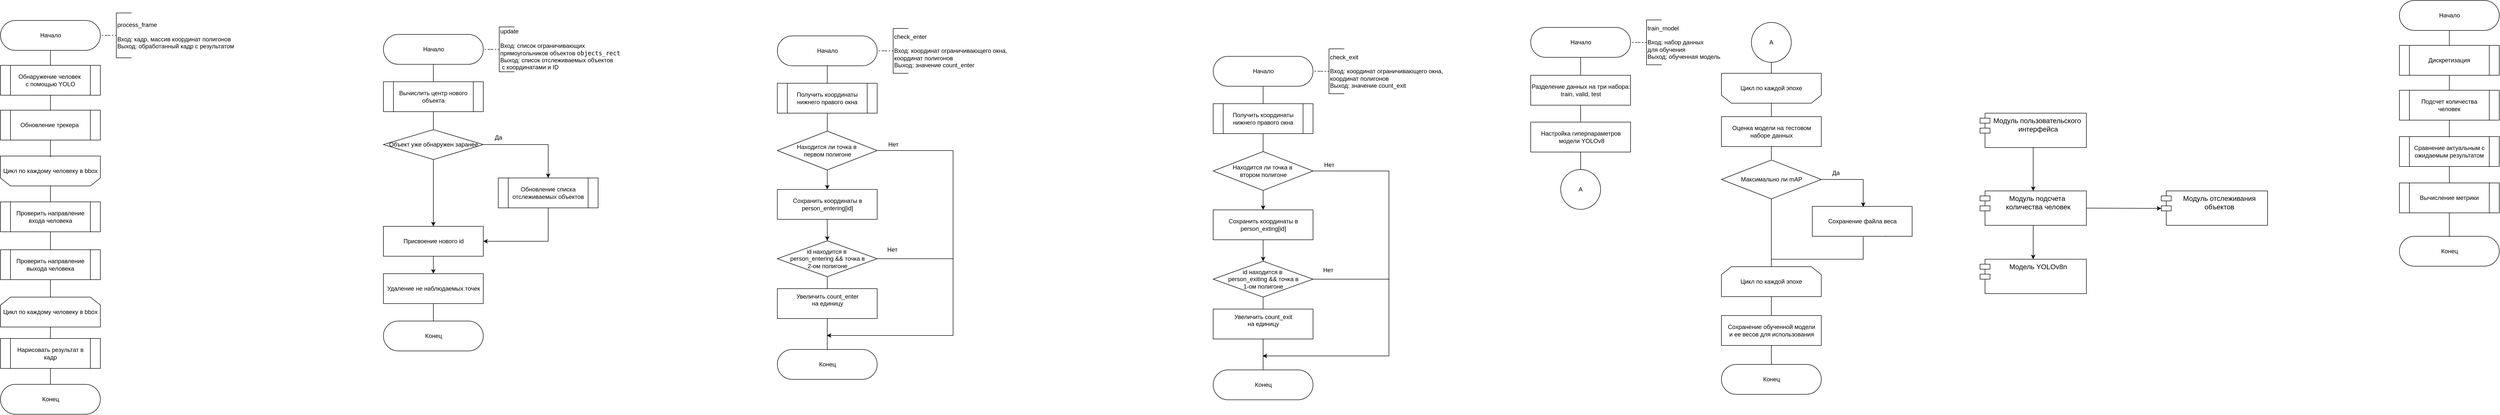 <mxfile version="27.0.5">
  <diagram name="Page-1" id="qE2UqkFCbx_R0htO_TXS">
    <mxGraphModel dx="1426" dy="751" grid="0" gridSize="10" guides="1" tooltips="1" connect="1" arrows="1" fold="1" page="1" pageScale="1" pageWidth="827" pageHeight="1169" math="0" shadow="0">
      <root>
        <mxCell id="0" />
        <mxCell id="1" parent="0" />
        <mxCell id="5S47eN_YAXZxguMYoJv3-2" style="edgeStyle=none;html=1;exitX=0.5;exitY=0.5;exitDx=0;exitDy=30;exitPerimeter=0;entryX=0.5;entryY=0;entryDx=0;entryDy=0;endArrow=none;endFill=0;" parent="1" source="5S47eN_YAXZxguMYoJv3-3" edge="1">
          <mxGeometry relative="1" as="geometry">
            <mxPoint x="401" y="188" as="targetPoint" />
          </mxGeometry>
        </mxCell>
        <mxCell id="5S47eN_YAXZxguMYoJv3-3" value="Начало" style="html=1;dashed=0;whitespace=wrap;shape=mxgraph.dfd.start" parent="1" vertex="1">
          <mxGeometry x="301" y="98" width="200" height="60" as="geometry" />
        </mxCell>
        <mxCell id="5S47eN_YAXZxguMYoJv3-4" value="" style="edgeStyle=orthogonalEdgeStyle;rounded=0;orthogonalLoop=1;jettySize=auto;html=1;endArrow=none;endFill=0;dashed=1;" parent="1" source="5S47eN_YAXZxguMYoJv3-5" target="5S47eN_YAXZxguMYoJv3-3" edge="1">
          <mxGeometry relative="1" as="geometry" />
        </mxCell>
        <mxCell id="5S47eN_YAXZxguMYoJv3-5" value="process_frame&lt;br&gt;&lt;br&gt;Вход: кадр, массив координат полигонов&lt;br&gt;Выход: обработанный кадр с результатом" style="html=1;dashed=0;whitespace=wrap;shape=partialRectangle;right=0;align=left;" parent="1" vertex="1">
          <mxGeometry x="533" y="83" width="30" height="90" as="geometry" />
        </mxCell>
        <mxCell id="5S47eN_YAXZxguMYoJv3-6" style="edgeStyle=none;html=1;exitX=0.5;exitY=1;exitDx=0;exitDy=0;entryX=0.5;entryY=0;entryDx=0;entryDy=0;endArrow=none;endFill=0;" parent="1" edge="1">
          <mxGeometry relative="1" as="geometry">
            <mxPoint x="401" y="248" as="sourcePoint" />
            <mxPoint x="401" y="278" as="targetPoint" />
          </mxGeometry>
        </mxCell>
        <mxCell id="5S47eN_YAXZxguMYoJv3-10" style="edgeStyle=orthogonalEdgeStyle;rounded=0;orthogonalLoop=1;jettySize=auto;html=1;exitX=1;exitY=0.5;exitDx=0;exitDy=0;endArrow=classic;endFill=1;entryX=0.5;entryY=0;entryDx=0;entryDy=0;" parent="1" source="5S47eN_YAXZxguMYoJv3-12" target="5S47eN_YAXZxguMYoJv3-48" edge="1">
          <mxGeometry relative="1" as="geometry">
            <mxPoint x="1326" y="406" as="targetPoint" />
          </mxGeometry>
        </mxCell>
        <mxCell id="5S47eN_YAXZxguMYoJv3-11" style="edgeStyle=orthogonalEdgeStyle;html=1;exitX=0.5;exitY=1;exitDx=0;exitDy=0;entryX=0.5;entryY=0;entryDx=0;entryDy=0;endArrow=classic;endFill=1;rounded=0;" parent="1" source="5S47eN_YAXZxguMYoJv3-12" target="5S47eN_YAXZxguMYoJv3-19" edge="1">
          <mxGeometry relative="1" as="geometry" />
        </mxCell>
        <mxCell id="5S47eN_YAXZxguMYoJv3-12" value="Объект уже обнаружен заранее" style="shape=rhombus;html=1;dashed=0;whitespace=wrap;perimeter=rhombusPerimeter;" parent="1" vertex="1">
          <mxGeometry x="1068" y="317" width="200" height="60" as="geometry" />
        </mxCell>
        <mxCell id="5S47eN_YAXZxguMYoJv3-13" value="Да" style="text;html=1;align=center;verticalAlign=middle;resizable=0;points=[];autosize=1;strokeColor=none;" parent="1" vertex="1">
          <mxGeometry x="1283" y="323" width="30" height="20" as="geometry" />
        </mxCell>
        <mxCell id="5S47eN_YAXZxguMYoJv3-19" value="Присвоение нового id" style="html=1;dashed=0;whitespace=wrap;" parent="1" vertex="1">
          <mxGeometry x="1068" y="511" width="200" height="60" as="geometry" />
        </mxCell>
        <mxCell id="5S47eN_YAXZxguMYoJv3-20" style="edgeStyle=orthogonalEdgeStyle;rounded=0;html=1;exitX=0.5;exitY=0;exitDx=0;exitDy=0;entryX=0.5;entryY=0;entryDx=0;entryDy=0;endArrow=none;endFill=0;" parent="1" source="5S47eN_YAXZxguMYoJv3-21" target="5S47eN_YAXZxguMYoJv3-24" edge="1">
          <mxGeometry relative="1" as="geometry" />
        </mxCell>
        <mxCell id="5S47eN_YAXZxguMYoJv3-21" value="Цикл по каждому человеку в bbox" style="shape=loopLimit;whiteSpace=wrap;html=1;strokeWidth=1;direction=west;" parent="1" vertex="1">
          <mxGeometry x="301" y="370" width="200" height="60" as="geometry" />
        </mxCell>
        <mxCell id="5S47eN_YAXZxguMYoJv3-22" value="Конец" style="html=1;dashed=0;whitespace=wrap;shape=mxgraph.dfd.start" parent="1" vertex="1">
          <mxGeometry x="301" y="828" width="200" height="60" as="geometry" />
        </mxCell>
        <mxCell id="5S47eN_YAXZxguMYoJv3-23" style="edgeStyle=orthogonalEdgeStyle;rounded=0;html=1;exitX=0.5;exitY=1;exitDx=0;exitDy=0;entryX=0.5;entryY=0;entryDx=0;entryDy=0;endArrow=none;endFill=0;" parent="1" source="5S47eN_YAXZxguMYoJv3-24" target="5S47eN_YAXZxguMYoJv3-26" edge="1">
          <mxGeometry relative="1" as="geometry" />
        </mxCell>
        <mxCell id="5S47eN_YAXZxguMYoJv3-24" value="Проверить направление&lt;div&gt;входа человека&lt;/div&gt;" style="shape=process;whiteSpace=wrap;html=1;backgroundOutline=1;" parent="1" vertex="1">
          <mxGeometry x="301" y="462" width="200" height="60" as="geometry" />
        </mxCell>
        <mxCell id="5S47eN_YAXZxguMYoJv3-25" style="edgeStyle=orthogonalEdgeStyle;rounded=0;html=1;exitX=0.5;exitY=1;exitDx=0;exitDy=0;endArrow=none;endFill=0;" parent="1" source="5S47eN_YAXZxguMYoJv3-26" edge="1">
          <mxGeometry relative="1" as="geometry">
            <mxPoint x="401" y="828" as="targetPoint" />
          </mxGeometry>
        </mxCell>
        <mxCell id="5S47eN_YAXZxguMYoJv3-26" value="Цикл по каждому человеку в bbox" style="shape=loopLimit;whiteSpace=wrap;html=1;direction=east" parent="1" vertex="1">
          <mxGeometry x="301" y="653" width="200" height="60" as="geometry" />
        </mxCell>
        <mxCell id="5S47eN_YAXZxguMYoJv3-32" value="Обнаружение человек&amp;nbsp;&lt;div&gt;с помощью YOLO&lt;/div&gt;" style="shape=process;whiteSpace=wrap;html=1;backgroundOutline=1;" parent="1" vertex="1">
          <mxGeometry x="301" y="188" width="200" height="60" as="geometry" />
        </mxCell>
        <mxCell id="5S47eN_YAXZxguMYoJv3-33" value="Обновление трекера&amp;nbsp;" style="shape=process;whiteSpace=wrap;html=1;backgroundOutline=1;" parent="1" vertex="1">
          <mxGeometry x="301" y="278" width="200" height="60" as="geometry" />
        </mxCell>
        <mxCell id="5S47eN_YAXZxguMYoJv3-35" value="Вычислить центр нового объекта" style="shape=process;whiteSpace=wrap;html=1;backgroundOutline=1;" parent="1" vertex="1">
          <mxGeometry x="1068" y="221" width="200" height="60" as="geometry" />
        </mxCell>
        <mxCell id="5S47eN_YAXZxguMYoJv3-36" value="Проверить направление&lt;div&gt;выхода человека&lt;/div&gt;" style="shape=process;whiteSpace=wrap;html=1;backgroundOutline=1;" parent="1" vertex="1">
          <mxGeometry x="301" y="558" width="200" height="60" as="geometry" />
        </mxCell>
        <mxCell id="5S47eN_YAXZxguMYoJv3-37" value="Нарисовать результат в кадр" style="shape=process;whiteSpace=wrap;html=1;backgroundOutline=1;" parent="1" vertex="1">
          <mxGeometry x="301" y="736" width="200" height="60" as="geometry" />
        </mxCell>
        <mxCell id="5S47eN_YAXZxguMYoJv3-40" value="Начало" style="html=1;dashed=0;whitespace=wrap;shape=mxgraph.dfd.start" parent="1" vertex="1">
          <mxGeometry x="1068" y="126" width="200" height="60" as="geometry" />
        </mxCell>
        <mxCell id="5S47eN_YAXZxguMYoJv3-41" value="" style="edgeStyle=orthogonalEdgeStyle;rounded=0;orthogonalLoop=1;jettySize=auto;html=1;endArrow=none;endFill=0;dashed=1;" parent="1" source="5S47eN_YAXZxguMYoJv3-42" target="5S47eN_YAXZxguMYoJv3-40" edge="1">
          <mxGeometry relative="1" as="geometry" />
        </mxCell>
        <mxCell id="5S47eN_YAXZxguMYoJv3-42" value="update&lt;br&gt;&lt;br&gt;Вход: список ограничивающих&amp;nbsp;&lt;div&gt;прямоугольников объектов &lt;code data-end=&quot;242&quot; data-start=&quot;228&quot;&gt;objects_rect&lt;/code&gt;&lt;br&gt;Выход: список отслеживаемых объектов&lt;/div&gt;&lt;div&gt;&amp;nbsp;с координатами и ID&lt;/div&gt;" style="html=1;dashed=0;whitespace=wrap;shape=partialRectangle;right=0;align=left;" parent="1" vertex="1">
          <mxGeometry x="1300" y="111" width="30" height="90" as="geometry" />
        </mxCell>
        <mxCell id="5S47eN_YAXZxguMYoJv3-45" style="edgeStyle=none;html=1;exitX=0.5;exitY=0.5;exitDx=0;exitDy=30;exitPerimeter=0;entryX=0.5;entryY=0;entryDx=0;entryDy=0;endArrow=none;endFill=0;" parent="1" source="5S47eN_YAXZxguMYoJv3-40" target="5S47eN_YAXZxguMYoJv3-35" edge="1">
          <mxGeometry relative="1" as="geometry">
            <mxPoint x="411" y="168" as="sourcePoint" />
            <mxPoint x="411" y="198" as="targetPoint" />
          </mxGeometry>
        </mxCell>
        <mxCell id="5S47eN_YAXZxguMYoJv3-46" style="edgeStyle=orthogonalEdgeStyle;rounded=0;html=1;exitX=0.5;exitY=1;exitDx=0;exitDy=0;entryX=0.5;entryY=0;entryDx=0;entryDy=0;endArrow=none;endFill=0;" parent="1" source="5S47eN_YAXZxguMYoJv3-35" target="5S47eN_YAXZxguMYoJv3-12" edge="1">
          <mxGeometry relative="1" as="geometry">
            <mxPoint x="1177" y="646" as="sourcePoint" />
            <mxPoint x="1177" y="676" as="targetPoint" />
          </mxGeometry>
        </mxCell>
        <mxCell id="5S47eN_YAXZxguMYoJv3-48" value="Обновление списка отслеживаемых объектов" style="shape=process;whiteSpace=wrap;html=1;backgroundOutline=1;" parent="1" vertex="1">
          <mxGeometry x="1298" y="414" width="200" height="60" as="geometry" />
        </mxCell>
        <mxCell id="5S47eN_YAXZxguMYoJv3-50" value="" style="endArrow=classic;html=1;rounded=0;exitX=0.5;exitY=1;exitDx=0;exitDy=0;entryX=1;entryY=0.5;entryDx=0;entryDy=0;" parent="1" source="5S47eN_YAXZxguMYoJv3-48" target="5S47eN_YAXZxguMYoJv3-19" edge="1">
          <mxGeometry width="50" height="50" relative="1" as="geometry">
            <mxPoint x="950" y="487" as="sourcePoint" />
            <mxPoint x="1000" y="437" as="targetPoint" />
            <Array as="points">
              <mxPoint x="1398" y="541" />
            </Array>
          </mxGeometry>
        </mxCell>
        <mxCell id="5S47eN_YAXZxguMYoJv3-51" value="Удаление не наблюдаемых точек" style="html=1;dashed=0;whitespace=wrap;" parent="1" vertex="1">
          <mxGeometry x="1068" y="606" width="200" height="60" as="geometry" />
        </mxCell>
        <mxCell id="5S47eN_YAXZxguMYoJv3-52" value="" style="endArrow=classic;html=1;rounded=0;entryX=0.5;entryY=0;entryDx=0;entryDy=0;exitX=0.5;exitY=1;exitDx=0;exitDy=0;" parent="1" source="5S47eN_YAXZxguMYoJv3-19" target="5S47eN_YAXZxguMYoJv3-51" edge="1">
          <mxGeometry width="50" height="50" relative="1" as="geometry">
            <mxPoint x="950" y="487" as="sourcePoint" />
            <mxPoint x="1000" y="437" as="targetPoint" />
          </mxGeometry>
        </mxCell>
        <mxCell id="5S47eN_YAXZxguMYoJv3-53" value="Конец" style="html=1;dashed=0;whitespace=wrap;shape=mxgraph.dfd.start" parent="1" vertex="1">
          <mxGeometry x="1068" y="701" width="200" height="60" as="geometry" />
        </mxCell>
        <mxCell id="5S47eN_YAXZxguMYoJv3-54" value="" style="endArrow=none;html=1;rounded=0;exitX=0.5;exitY=0.5;exitDx=0;exitDy=-30;exitPerimeter=0;entryX=0.5;entryY=1;entryDx=0;entryDy=0;" parent="1" source="5S47eN_YAXZxguMYoJv3-53" target="5S47eN_YAXZxguMYoJv3-51" edge="1">
          <mxGeometry width="50" height="50" relative="1" as="geometry">
            <mxPoint x="1454" y="395" as="sourcePoint" />
            <mxPoint x="1504" y="345" as="targetPoint" />
          </mxGeometry>
        </mxCell>
        <mxCell id="5S47eN_YAXZxguMYoJv3-55" style="edgeStyle=orthogonalEdgeStyle;rounded=0;html=1;exitX=0.5;exitY=1;exitDx=0;exitDy=0;endArrow=none;endFill=0;" parent="1" source="5S47eN_YAXZxguMYoJv3-33" edge="1">
          <mxGeometry relative="1" as="geometry">
            <mxPoint x="411" y="440" as="sourcePoint" />
            <mxPoint x="401" y="372" as="targetPoint" />
          </mxGeometry>
        </mxCell>
        <mxCell id="5S47eN_YAXZxguMYoJv3-56" style="edgeStyle=orthogonalEdgeStyle;rounded=0;orthogonalLoop=1;jettySize=auto;html=1;exitX=1;exitY=0.5;exitDx=0;exitDy=0;endArrow=classic;endFill=1;" parent="1" source="5S47eN_YAXZxguMYoJv3-58" edge="1">
          <mxGeometry relative="1" as="geometry">
            <mxPoint x="1956" y="730" as="targetPoint" />
            <Array as="points">
              <mxPoint x="2209" y="359" />
              <mxPoint x="2209" y="730" />
              <mxPoint x="1957" y="730" />
            </Array>
          </mxGeometry>
        </mxCell>
        <mxCell id="5S47eN_YAXZxguMYoJv3-57" style="edgeStyle=orthogonalEdgeStyle;html=1;exitX=0.5;exitY=1;exitDx=0;exitDy=0;entryX=0.5;entryY=0;entryDx=0;entryDy=0;endArrow=classic;endFill=1;rounded=0;" parent="1" source="5S47eN_YAXZxguMYoJv3-58" target="5S47eN_YAXZxguMYoJv3-60" edge="1">
          <mxGeometry relative="1" as="geometry" />
        </mxCell>
        <mxCell id="5S47eN_YAXZxguMYoJv3-58" value="Находится ли точка в&amp;nbsp;&lt;div&gt;первом&amp;nbsp;&lt;span style=&quot;background-color: transparent; color: light-dark(rgb(0, 0, 0), rgb(255, 255, 255));&quot;&gt;полигоне&lt;/span&gt;&lt;/div&gt;" style="shape=rhombus;html=1;dashed=0;whitespace=wrap;perimeter=rhombusPerimeter;" parent="1" vertex="1">
          <mxGeometry x="1857" y="320" width="200" height="78" as="geometry" />
        </mxCell>
        <mxCell id="5S47eN_YAXZxguMYoJv3-59" value="Нет" style="text;html=1;align=center;verticalAlign=middle;resizable=0;points=[];autosize=1;strokeColor=none;" parent="1" vertex="1">
          <mxGeometry x="2070" y="334" width="38" height="26" as="geometry" />
        </mxCell>
        <mxCell id="5S47eN_YAXZxguMYoJv3-60" value="Сохранить координаты в&lt;div&gt;person_entering[id]&lt;/div&gt;" style="html=1;dashed=0;whitespace=wrap;" parent="1" vertex="1">
          <mxGeometry x="1857" y="437" width="200" height="60" as="geometry" />
        </mxCell>
        <mxCell id="5S47eN_YAXZxguMYoJv3-61" value="Получить координаты нижнего правого окна" style="shape=process;whiteSpace=wrap;html=1;backgroundOutline=1;" parent="1" vertex="1">
          <mxGeometry x="1857" y="224" width="200" height="60" as="geometry" />
        </mxCell>
        <mxCell id="5S47eN_YAXZxguMYoJv3-62" value="Начало" style="html=1;dashed=0;whitespace=wrap;shape=mxgraph.dfd.start" parent="1" vertex="1">
          <mxGeometry x="1857" y="129" width="200" height="60" as="geometry" />
        </mxCell>
        <mxCell id="5S47eN_YAXZxguMYoJv3-63" value="" style="edgeStyle=orthogonalEdgeStyle;rounded=0;orthogonalLoop=1;jettySize=auto;html=1;endArrow=none;endFill=0;dashed=1;" parent="1" source="5S47eN_YAXZxguMYoJv3-64" target="5S47eN_YAXZxguMYoJv3-62" edge="1">
          <mxGeometry relative="1" as="geometry" />
        </mxCell>
        <mxCell id="5S47eN_YAXZxguMYoJv3-64" value="check_enter&lt;br&gt;&lt;br&gt;Вход: координат ограничивающего окна,&lt;div&gt;координат полигонов&lt;div&gt;Выход: значение count_enter&lt;/div&gt;&lt;/div&gt;" style="html=1;dashed=0;whitespace=wrap;shape=partialRectangle;right=0;align=left;" parent="1" vertex="1">
          <mxGeometry x="2089" y="114" width="30" height="90" as="geometry" />
        </mxCell>
        <mxCell id="5S47eN_YAXZxguMYoJv3-65" style="edgeStyle=none;html=1;exitX=0.5;exitY=0.5;exitDx=0;exitDy=30;exitPerimeter=0;entryX=0.5;entryY=0;entryDx=0;entryDy=0;endArrow=none;endFill=0;" parent="1" source="5S47eN_YAXZxguMYoJv3-62" target="5S47eN_YAXZxguMYoJv3-61" edge="1">
          <mxGeometry relative="1" as="geometry">
            <mxPoint x="1200" y="171" as="sourcePoint" />
            <mxPoint x="1200" y="201" as="targetPoint" />
          </mxGeometry>
        </mxCell>
        <mxCell id="5S47eN_YAXZxguMYoJv3-66" style="edgeStyle=orthogonalEdgeStyle;rounded=0;html=1;exitX=0.5;exitY=1;exitDx=0;exitDy=0;entryX=0.5;entryY=0;entryDx=0;entryDy=0;endArrow=none;endFill=0;" parent="1" source="5S47eN_YAXZxguMYoJv3-61" target="5S47eN_YAXZxguMYoJv3-58" edge="1">
          <mxGeometry relative="1" as="geometry">
            <mxPoint x="1966" y="649" as="sourcePoint" />
            <mxPoint x="1966" y="679" as="targetPoint" />
          </mxGeometry>
        </mxCell>
        <mxCell id="5S47eN_YAXZxguMYoJv3-70" value="" style="endArrow=classic;html=1;rounded=0;entryX=0.5;entryY=0;entryDx=0;entryDy=0;exitX=0.5;exitY=1;exitDx=0;exitDy=0;" parent="1" source="5S47eN_YAXZxguMYoJv3-60" target="5S47eN_YAXZxguMYoJv3-74" edge="1">
          <mxGeometry width="50" height="50" relative="1" as="geometry">
            <mxPoint x="1739" y="490" as="sourcePoint" />
            <mxPoint x="1957" y="609" as="targetPoint" />
          </mxGeometry>
        </mxCell>
        <mxCell id="5S47eN_YAXZxguMYoJv3-71" value="Конец" style="html=1;dashed=0;whitespace=wrap;shape=mxgraph.dfd.start" parent="1" vertex="1">
          <mxGeometry x="1857" y="758" width="200" height="60" as="geometry" />
        </mxCell>
        <mxCell id="5S47eN_YAXZxguMYoJv3-72" value="" style="endArrow=none;html=1;rounded=0;exitX=0.5;exitY=0.5;exitDx=0;exitDy=-30;exitPerimeter=0;entryX=0.5;entryY=1;entryDx=0;entryDy=0;" parent="1" source="5S47eN_YAXZxguMYoJv3-71" target="5S47eN_YAXZxguMYoJv3-78" edge="1">
          <mxGeometry width="50" height="50" relative="1" as="geometry">
            <mxPoint x="2243" y="452" as="sourcePoint" />
            <mxPoint x="1957" y="723" as="targetPoint" />
          </mxGeometry>
        </mxCell>
        <mxCell id="5S47eN_YAXZxguMYoJv3-74" value="id находится в&amp;nbsp;&lt;div&gt;person_entering&amp;nbsp;&lt;span style=&quot;background-color: transparent; color: light-dark(rgb(0, 0, 0), rgb(255, 255, 255));&quot;&gt;&amp;amp;&amp;amp; точка в&lt;/span&gt;&lt;div&gt;2-ом полигоне&lt;/div&gt;&lt;/div&gt;" style="shape=rhombus;html=1;dashed=0;whitespace=wrap;perimeter=rhombusPerimeter;" parent="1" vertex="1">
          <mxGeometry x="1857" y="540" width="200" height="72" as="geometry" />
        </mxCell>
        <mxCell id="5S47eN_YAXZxguMYoJv3-76" value="" style="endArrow=none;html=1;rounded=0;exitX=1;exitY=0.5;exitDx=0;exitDy=0;" parent="1" edge="1">
          <mxGeometry width="50" height="50" relative="1" as="geometry">
            <mxPoint x="2056" y="576" as="sourcePoint" />
            <mxPoint x="2210" y="576" as="targetPoint" />
          </mxGeometry>
        </mxCell>
        <mxCell id="5S47eN_YAXZxguMYoJv3-77" value="Нет" style="text;html=1;align=center;verticalAlign=middle;resizable=0;points=[];autosize=1;strokeColor=none;" parent="1" vertex="1">
          <mxGeometry x="2068" y="545" width="38" height="26" as="geometry" />
        </mxCell>
        <mxCell id="5S47eN_YAXZxguMYoJv3-78" value="Увеличить count_enter&lt;div&gt;на единицу&lt;div&gt;&lt;br&gt;&lt;/div&gt;&lt;/div&gt;" style="html=1;dashed=0;whitespace=wrap;" parent="1" vertex="1">
          <mxGeometry x="1857" y="636" width="200" height="60" as="geometry" />
        </mxCell>
        <mxCell id="5S47eN_YAXZxguMYoJv3-79" value="" style="endArrow=none;html=1;rounded=0;exitX=0.5;exitY=1;exitDx=0;exitDy=0;entryX=0.5;entryY=0;entryDx=0;entryDy=0;" parent="1" source="5S47eN_YAXZxguMYoJv3-74" target="5S47eN_YAXZxguMYoJv3-78" edge="1">
          <mxGeometry width="50" height="50" relative="1" as="geometry">
            <mxPoint x="2066" y="644" as="sourcePoint" />
            <mxPoint x="2116" y="594" as="targetPoint" />
          </mxGeometry>
        </mxCell>
        <mxCell id="5S47eN_YAXZxguMYoJv3-81" style="edgeStyle=orthogonalEdgeStyle;rounded=0;orthogonalLoop=1;jettySize=auto;html=1;exitX=1;exitY=0.5;exitDx=0;exitDy=0;endArrow=classic;endFill=1;" parent="1" source="5S47eN_YAXZxguMYoJv3-83" edge="1">
          <mxGeometry relative="1" as="geometry">
            <mxPoint x="2829" y="771" as="targetPoint" />
            <Array as="points">
              <mxPoint x="3082" y="400" />
              <mxPoint x="3082" y="771" />
              <mxPoint x="2830" y="771" />
            </Array>
          </mxGeometry>
        </mxCell>
        <mxCell id="5S47eN_YAXZxguMYoJv3-82" style="edgeStyle=orthogonalEdgeStyle;html=1;exitX=0.5;exitY=1;exitDx=0;exitDy=0;entryX=0.5;entryY=0;entryDx=0;entryDy=0;endArrow=classic;endFill=1;rounded=0;" parent="1" source="5S47eN_YAXZxguMYoJv3-83" target="5S47eN_YAXZxguMYoJv3-85" edge="1">
          <mxGeometry relative="1" as="geometry" />
        </mxCell>
        <mxCell id="5S47eN_YAXZxguMYoJv3-83" value="Находится ли точка в&amp;nbsp;&lt;div&gt;втором&amp;nbsp;&lt;span style=&quot;background-color: transparent; color: light-dark(rgb(0, 0, 0), rgb(255, 255, 255));&quot;&gt;полигоне&lt;/span&gt;&lt;/div&gt;" style="shape=rhombus;html=1;dashed=0;whitespace=wrap;perimeter=rhombusPerimeter;" parent="1" vertex="1">
          <mxGeometry x="2730" y="361" width="200" height="78" as="geometry" />
        </mxCell>
        <mxCell id="5S47eN_YAXZxguMYoJv3-84" value="Нет" style="text;html=1;align=center;verticalAlign=middle;resizable=0;points=[];autosize=1;strokeColor=none;" parent="1" vertex="1">
          <mxGeometry x="2943" y="375" width="38" height="26" as="geometry" />
        </mxCell>
        <mxCell id="5S47eN_YAXZxguMYoJv3-85" value="Сохранить координаты в&lt;div&gt;person_exting[id]&lt;/div&gt;" style="html=1;dashed=0;whitespace=wrap;" parent="1" vertex="1">
          <mxGeometry x="2730" y="478" width="200" height="60" as="geometry" />
        </mxCell>
        <mxCell id="5S47eN_YAXZxguMYoJv3-86" value="Получить координаты нижнего правого окна" style="shape=process;whiteSpace=wrap;html=1;backgroundOutline=1;" parent="1" vertex="1">
          <mxGeometry x="2730" y="265" width="200" height="60" as="geometry" />
        </mxCell>
        <mxCell id="5S47eN_YAXZxguMYoJv3-87" value="Начало" style="html=1;dashed=0;whitespace=wrap;shape=mxgraph.dfd.start" parent="1" vertex="1">
          <mxGeometry x="2730" y="170" width="200" height="60" as="geometry" />
        </mxCell>
        <mxCell id="5S47eN_YAXZxguMYoJv3-88" value="" style="edgeStyle=orthogonalEdgeStyle;rounded=0;orthogonalLoop=1;jettySize=auto;html=1;endArrow=none;endFill=0;dashed=1;" parent="1" source="5S47eN_YAXZxguMYoJv3-89" target="5S47eN_YAXZxguMYoJv3-87" edge="1">
          <mxGeometry relative="1" as="geometry" />
        </mxCell>
        <mxCell id="5S47eN_YAXZxguMYoJv3-89" value="check_exit&lt;br&gt;&lt;br&gt;Вход: координат ограничивающего окна,&lt;div&gt;координат полигонов&lt;div&gt;Выход: значение count_exit&lt;/div&gt;&lt;/div&gt;" style="html=1;dashed=0;whitespace=wrap;shape=partialRectangle;right=0;align=left;" parent="1" vertex="1">
          <mxGeometry x="2962" y="155" width="30" height="90" as="geometry" />
        </mxCell>
        <mxCell id="5S47eN_YAXZxguMYoJv3-90" style="edgeStyle=none;html=1;exitX=0.5;exitY=0.5;exitDx=0;exitDy=30;exitPerimeter=0;entryX=0.5;entryY=0;entryDx=0;entryDy=0;endArrow=none;endFill=0;" parent="1" source="5S47eN_YAXZxguMYoJv3-87" target="5S47eN_YAXZxguMYoJv3-86" edge="1">
          <mxGeometry relative="1" as="geometry">
            <mxPoint x="2073" y="212" as="sourcePoint" />
            <mxPoint x="2073" y="242" as="targetPoint" />
          </mxGeometry>
        </mxCell>
        <mxCell id="5S47eN_YAXZxguMYoJv3-91" style="edgeStyle=orthogonalEdgeStyle;rounded=0;html=1;exitX=0.5;exitY=1;exitDx=0;exitDy=0;entryX=0.5;entryY=0;entryDx=0;entryDy=0;endArrow=none;endFill=0;" parent="1" source="5S47eN_YAXZxguMYoJv3-86" target="5S47eN_YAXZxguMYoJv3-83" edge="1">
          <mxGeometry relative="1" as="geometry">
            <mxPoint x="2839" y="690" as="sourcePoint" />
            <mxPoint x="2839" y="720" as="targetPoint" />
          </mxGeometry>
        </mxCell>
        <mxCell id="5S47eN_YAXZxguMYoJv3-92" value="" style="endArrow=classic;html=1;rounded=0;entryX=0.5;entryY=0;entryDx=0;entryDy=0;exitX=0.5;exitY=1;exitDx=0;exitDy=0;" parent="1" source="5S47eN_YAXZxguMYoJv3-85" target="5S47eN_YAXZxguMYoJv3-95" edge="1">
          <mxGeometry width="50" height="50" relative="1" as="geometry">
            <mxPoint x="2612" y="531" as="sourcePoint" />
            <mxPoint x="2830" y="650" as="targetPoint" />
          </mxGeometry>
        </mxCell>
        <mxCell id="5S47eN_YAXZxguMYoJv3-93" value="Конец" style="html=1;dashed=0;whitespace=wrap;shape=mxgraph.dfd.start" parent="1" vertex="1">
          <mxGeometry x="2730" y="799" width="200" height="60" as="geometry" />
        </mxCell>
        <mxCell id="5S47eN_YAXZxguMYoJv3-94" value="" style="endArrow=none;html=1;rounded=0;exitX=0.5;exitY=0.5;exitDx=0;exitDy=-30;exitPerimeter=0;entryX=0.5;entryY=1;entryDx=0;entryDy=0;" parent="1" source="5S47eN_YAXZxguMYoJv3-93" target="5S47eN_YAXZxguMYoJv3-98" edge="1">
          <mxGeometry width="50" height="50" relative="1" as="geometry">
            <mxPoint x="3116" y="493" as="sourcePoint" />
            <mxPoint x="2830" y="764" as="targetPoint" />
          </mxGeometry>
        </mxCell>
        <mxCell id="5S47eN_YAXZxguMYoJv3-95" value="id находится в&amp;nbsp;&lt;div&gt;person_exiting&amp;nbsp;&lt;span style=&quot;background-color: transparent; color: light-dark(rgb(0, 0, 0), rgb(255, 255, 255));&quot;&gt;&amp;amp;&amp;amp; точка в&lt;/span&gt;&lt;div&gt;1-ом полигоне&lt;/div&gt;&lt;/div&gt;" style="shape=rhombus;html=1;dashed=0;whitespace=wrap;perimeter=rhombusPerimeter;" parent="1" vertex="1">
          <mxGeometry x="2730" y="581" width="200" height="72" as="geometry" />
        </mxCell>
        <mxCell id="5S47eN_YAXZxguMYoJv3-96" value="" style="endArrow=none;html=1;rounded=0;exitX=1;exitY=0.5;exitDx=0;exitDy=0;" parent="1" edge="1">
          <mxGeometry width="50" height="50" relative="1" as="geometry">
            <mxPoint x="2929" y="617" as="sourcePoint" />
            <mxPoint x="3083" y="617" as="targetPoint" />
          </mxGeometry>
        </mxCell>
        <mxCell id="5S47eN_YAXZxguMYoJv3-97" value="Нет" style="text;html=1;align=center;verticalAlign=middle;resizable=0;points=[];autosize=1;strokeColor=none;" parent="1" vertex="1">
          <mxGeometry x="2941" y="586" width="38" height="26" as="geometry" />
        </mxCell>
        <mxCell id="5S47eN_YAXZxguMYoJv3-98" value="Увеличить count_exit&lt;div&gt;на единицу&lt;div&gt;&lt;br&gt;&lt;/div&gt;&lt;/div&gt;" style="html=1;dashed=0;whitespace=wrap;" parent="1" vertex="1">
          <mxGeometry x="2730" y="677" width="200" height="60" as="geometry" />
        </mxCell>
        <mxCell id="5S47eN_YAXZxguMYoJv3-99" value="" style="endArrow=none;html=1;rounded=0;exitX=0.5;exitY=1;exitDx=0;exitDy=0;entryX=0.5;entryY=0;entryDx=0;entryDy=0;" parent="1" source="5S47eN_YAXZxguMYoJv3-95" target="5S47eN_YAXZxguMYoJv3-98" edge="1">
          <mxGeometry width="50" height="50" relative="1" as="geometry">
            <mxPoint x="2939" y="685" as="sourcePoint" />
            <mxPoint x="2989" y="635" as="targetPoint" />
          </mxGeometry>
        </mxCell>
        <mxCell id="F9vclEkzdY7GysqwmZfO-7" value="Начало" style="html=1;dashed=0;whitespace=wrap;shape=mxgraph.dfd.start" parent="1" vertex="1">
          <mxGeometry x="3366" y="112" width="200" height="60" as="geometry" />
        </mxCell>
        <mxCell id="F9vclEkzdY7GysqwmZfO-8" value="" style="edgeStyle=orthogonalEdgeStyle;rounded=0;orthogonalLoop=1;jettySize=auto;html=1;endArrow=none;endFill=0;dashed=1;" parent="1" source="F9vclEkzdY7GysqwmZfO-9" target="F9vclEkzdY7GysqwmZfO-7" edge="1">
          <mxGeometry relative="1" as="geometry" />
        </mxCell>
        <mxCell id="F9vclEkzdY7GysqwmZfO-9" value="train_model&lt;br&gt;&lt;br&gt;Вход: набор данных&lt;div&gt;для обучения&lt;div&gt;&lt;div&gt;Выход: обученная&amp;nbsp;&lt;span style=&quot;background-color: transparent; color: light-dark(rgb(0, 0, 0), rgb(255, 255, 255));&quot;&gt;модель&lt;/span&gt;&lt;/div&gt;&lt;/div&gt;&lt;/div&gt;" style="html=1;dashed=0;whitespace=wrap;shape=partialRectangle;right=0;align=left;" parent="1" vertex="1">
          <mxGeometry x="3598" y="97" width="30" height="90" as="geometry" />
        </mxCell>
        <mxCell id="F9vclEkzdY7GysqwmZfO-10" style="edgeStyle=none;html=1;exitX=0.5;exitY=0.5;exitDx=0;exitDy=30;exitPerimeter=0;entryX=0.5;entryY=0;entryDx=0;entryDy=0;endArrow=none;endFill=0;" parent="1" source="F9vclEkzdY7GysqwmZfO-7" edge="1">
          <mxGeometry relative="1" as="geometry">
            <mxPoint x="2709" y="154" as="sourcePoint" />
            <mxPoint x="3466" y="207" as="targetPoint" />
          </mxGeometry>
        </mxCell>
        <mxCell id="F9vclEkzdY7GysqwmZfO-13" value="Конец" style="html=1;dashed=0;whitespace=wrap;shape=mxgraph.dfd.start" parent="1" vertex="1">
          <mxGeometry x="3748" y="788" width="200" height="60" as="geometry" />
        </mxCell>
        <mxCell id="F9vclEkzdY7GysqwmZfO-17" value="Да" style="text;html=1;align=center;verticalAlign=middle;resizable=0;points=[];autosize=1;strokeColor=none;" parent="1" vertex="1">
          <mxGeometry x="3960" y="391" width="33" height="26" as="geometry" />
        </mxCell>
        <mxCell id="F9vclEkzdY7GysqwmZfO-18" value="&lt;div&gt;&lt;div&gt;Сохранение обученной модели&lt;/div&gt;&lt;/div&gt;&lt;div&gt;и ее весов для использования&lt;/div&gt;" style="html=1;dashed=0;whitespace=wrap;" parent="1" vertex="1">
          <mxGeometry x="3748" y="690" width="200" height="60" as="geometry" />
        </mxCell>
        <mxCell id="F9vclEkzdY7GysqwmZfO-19" value="" style="endArrow=none;html=1;rounded=0;exitX=0.5;exitY=1;exitDx=0;exitDy=0;entryX=0.5;entryY=0;entryDx=0;entryDy=0;" parent="1" edge="1">
          <mxGeometry width="50" height="50" relative="1" as="geometry">
            <mxPoint x="4077" y="508" as="sourcePoint" />
            <mxPoint x="4077" y="532" as="targetPoint" />
          </mxGeometry>
        </mxCell>
        <mxCell id="F9vclEkzdY7GysqwmZfO-20" value="Разделение данных на три набора:&lt;div&gt;train, valid, test&lt;/div&gt;" style="html=1;dashed=0;whitespace=wrap;" parent="1" vertex="1">
          <mxGeometry x="3366" y="208" width="200" height="60" as="geometry" />
        </mxCell>
        <mxCell id="F9vclEkzdY7GysqwmZfO-21" value="Настройка гиперпараметров&lt;div&gt;&amp;nbsp;модели YOLOv8&lt;/div&gt;" style="html=1;dashed=0;whitespace=wrap;" parent="1" vertex="1">
          <mxGeometry x="3366" y="302" width="200" height="60" as="geometry" />
        </mxCell>
        <mxCell id="F9vclEkzdY7GysqwmZfO-23" value="" style="endArrow=none;html=1;rounded=0;entryX=0.5;entryY=1;entryDx=0;entryDy=0;exitX=0.5;exitY=0;exitDx=0;exitDy=0;" parent="1" source="F9vclEkzdY7GysqwmZfO-21" target="F9vclEkzdY7GysqwmZfO-20" edge="1">
          <mxGeometry width="50" height="50" relative="1" as="geometry">
            <mxPoint x="3444" y="521" as="sourcePoint" />
            <mxPoint x="3494" y="471" as="targetPoint" />
          </mxGeometry>
        </mxCell>
        <mxCell id="F9vclEkzdY7GysqwmZfO-24" value="A" style="ellipse;whiteSpace=wrap;html=1;aspect=fixed;" parent="1" vertex="1">
          <mxGeometry x="3426" y="397" width="80" height="80" as="geometry" />
        </mxCell>
        <mxCell id="F9vclEkzdY7GysqwmZfO-25" value="" style="endArrow=none;html=1;rounded=0;entryX=0.5;entryY=1;entryDx=0;entryDy=0;exitX=0.5;exitY=0;exitDx=0;exitDy=0;" parent="1" source="F9vclEkzdY7GysqwmZfO-24" target="F9vclEkzdY7GysqwmZfO-21" edge="1">
          <mxGeometry width="50" height="50" relative="1" as="geometry">
            <mxPoint x="3444" y="521" as="sourcePoint" />
            <mxPoint x="3494" y="471" as="targetPoint" />
          </mxGeometry>
        </mxCell>
        <mxCell id="F9vclEkzdY7GysqwmZfO-26" value="A" style="ellipse;whiteSpace=wrap;html=1;aspect=fixed;" parent="1" vertex="1">
          <mxGeometry x="3808" y="102" width="80" height="80" as="geometry" />
        </mxCell>
        <mxCell id="F9vclEkzdY7GysqwmZfO-27" value="" style="endArrow=none;html=1;rounded=0;entryX=0.5;entryY=1;entryDx=0;entryDy=0;exitX=0.5;exitY=0;exitDx=0;exitDy=0;" parent="1" target="F9vclEkzdY7GysqwmZfO-26" edge="1">
          <mxGeometry width="50" height="50" relative="1" as="geometry">
            <mxPoint x="3848" y="206" as="sourcePoint" />
            <mxPoint x="3607" y="369" as="targetPoint" />
          </mxGeometry>
        </mxCell>
        <mxCell id="F9vclEkzdY7GysqwmZfO-28" style="edgeStyle=orthogonalEdgeStyle;rounded=0;html=1;exitX=0.5;exitY=0;exitDx=0;exitDy=0;entryX=0.5;entryY=0;entryDx=0;entryDy=0;endArrow=none;endFill=0;" parent="1" source="F9vclEkzdY7GysqwmZfO-29" edge="1">
          <mxGeometry relative="1" as="geometry">
            <mxPoint x="3848" y="377" as="targetPoint" />
          </mxGeometry>
        </mxCell>
        <mxCell id="F9vclEkzdY7GysqwmZfO-29" value="Цикл по каждой эпохе" style="shape=loopLimit;whiteSpace=wrap;html=1;strokeWidth=1;direction=west;" parent="1" vertex="1">
          <mxGeometry x="3748" y="204" width="200" height="60" as="geometry" />
        </mxCell>
        <mxCell id="F9vclEkzdY7GysqwmZfO-32" value="Цикл по каждой эпохе" style="shape=loopLimit;whiteSpace=wrap;html=1;direction=east" parent="1" vertex="1">
          <mxGeometry x="3748" y="592" width="200" height="60" as="geometry" />
        </mxCell>
        <mxCell id="F9vclEkzdY7GysqwmZfO-34" value="Максимально ли mAP" style="shape=rhombus;html=1;dashed=0;whitespace=wrap;perimeter=rhombusPerimeter;" parent="1" vertex="1">
          <mxGeometry x="3748" y="378" width="200" height="78" as="geometry" />
        </mxCell>
        <mxCell id="F9vclEkzdY7GysqwmZfO-35" value="Сохранение файла веса" style="html=1;dashed=0;whitespace=wrap;" parent="1" vertex="1">
          <mxGeometry x="3930" y="471" width="200" height="60" as="geometry" />
        </mxCell>
        <mxCell id="F9vclEkzdY7GysqwmZfO-37" value="" style="endArrow=classic;html=1;rounded=0;exitX=1;exitY=0.5;exitDx=0;exitDy=0;entryX=0.5;entryY=0;entryDx=0;entryDy=0;" parent="1" source="F9vclEkzdY7GysqwmZfO-34" edge="1">
          <mxGeometry width="50" height="50" relative="1" as="geometry">
            <mxPoint x="3739" y="429" as="sourcePoint" />
            <mxPoint x="4032" y="472.0" as="targetPoint" />
            <Array as="points">
              <mxPoint x="4032" y="417" />
            </Array>
          </mxGeometry>
        </mxCell>
        <mxCell id="F9vclEkzdY7GysqwmZfO-38" value="" style="endArrow=none;html=1;rounded=0;entryX=0.5;entryY=1;entryDx=0;entryDy=0;exitX=0.5;exitY=0;exitDx=0;exitDy=0;" parent="1" source="F9vclEkzdY7GysqwmZfO-32" edge="1">
          <mxGeometry width="50" height="50" relative="1" as="geometry">
            <mxPoint x="3739" y="429" as="sourcePoint" />
            <mxPoint x="4032" y="532" as="targetPoint" />
            <Array as="points">
              <mxPoint x="3848" y="577" />
              <mxPoint x="4032" y="577" />
            </Array>
          </mxGeometry>
        </mxCell>
        <mxCell id="F9vclEkzdY7GysqwmZfO-39" value="" style="endArrow=none;html=1;rounded=0;entryX=0.5;entryY=1;entryDx=0;entryDy=0;exitX=0.5;exitY=0;exitDx=0;exitDy=0;" parent="1" source="F9vclEkzdY7GysqwmZfO-32" target="F9vclEkzdY7GysqwmZfO-34" edge="1">
          <mxGeometry width="50" height="50" relative="1" as="geometry">
            <mxPoint x="3777" y="545" as="sourcePoint" />
            <mxPoint x="3827" y="495" as="targetPoint" />
          </mxGeometry>
        </mxCell>
        <mxCell id="F9vclEkzdY7GysqwmZfO-40" value="Оценка модели на тестовом&lt;div&gt;наборе данных&lt;/div&gt;" style="html=1;dashed=0;whitespace=wrap;" parent="1" vertex="1">
          <mxGeometry x="3748" y="291" width="200" height="60" as="geometry" />
        </mxCell>
        <mxCell id="F9vclEkzdY7GysqwmZfO-43" value="" style="endArrow=none;html=1;rounded=0;exitX=0.5;exitY=0;exitDx=0;exitDy=0;entryX=0.5;entryY=1;entryDx=0;entryDy=0;" parent="1" source="F9vclEkzdY7GysqwmZfO-18" target="F9vclEkzdY7GysqwmZfO-32" edge="1">
          <mxGeometry width="50" height="50" relative="1" as="geometry">
            <mxPoint x="3648" y="525" as="sourcePoint" />
            <mxPoint x="3698" y="475" as="targetPoint" />
          </mxGeometry>
        </mxCell>
        <mxCell id="F9vclEkzdY7GysqwmZfO-44" value="" style="endArrow=none;html=1;rounded=0;exitX=0.5;exitY=0.5;exitDx=0;exitDy=-30;exitPerimeter=0;entryX=0.5;entryY=1;entryDx=0;entryDy=0;" parent="1" source="F9vclEkzdY7GysqwmZfO-13" target="F9vclEkzdY7GysqwmZfO-18" edge="1">
          <mxGeometry width="50" height="50" relative="1" as="geometry">
            <mxPoint x="3648" y="525" as="sourcePoint" />
            <mxPoint x="3698" y="475" as="targetPoint" />
          </mxGeometry>
        </mxCell>
        <mxCell id="l2gteJCdMbn7B1WrmTqp-1" value="&lt;font style=&quot;font-size: 14px;&quot;&gt;Модуль пользовательского&amp;nbsp;&lt;/font&gt;&lt;div&gt;&lt;font style=&quot;font-size: 14px;&quot;&gt;интерфейса&lt;/font&gt;&lt;/div&gt;" style="shape=module;align=center;spacingLeft=20;align=center;verticalAlign=top;whiteSpace=wrap;html=1;" parent="1" vertex="1">
          <mxGeometry x="4266" y="284" width="213" height="69" as="geometry" />
        </mxCell>
        <mxCell id="8NyyX1iAX97NzKVfYHVh-1" value="&lt;font style=&quot;font-size: 14px;&quot;&gt;Модуль отслеживания объектов&lt;/font&gt;" style="shape=module;align=center;spacingLeft=20;align=center;verticalAlign=top;whiteSpace=wrap;html=1;" parent="1" vertex="1">
          <mxGeometry x="4629" y="440" width="213" height="69" as="geometry" />
        </mxCell>
        <mxCell id="8NyyX1iAX97NzKVfYHVh-2" value="&lt;font style=&quot;font-size: 14px;&quot;&gt;Модуль подсчета&amp;nbsp;&lt;/font&gt;&lt;div&gt;&lt;font style=&quot;font-size: 14px;&quot;&gt;количества человек&lt;/font&gt;&lt;/div&gt;" style="shape=module;align=center;spacingLeft=20;align=center;verticalAlign=top;whiteSpace=wrap;html=1;" parent="1" vertex="1">
          <mxGeometry x="4266" y="440" width="213" height="69" as="geometry" />
        </mxCell>
        <mxCell id="8NyyX1iAX97NzKVfYHVh-3" value="&lt;font style=&quot;font-size: 14px;&quot;&gt;Модель YOLOv8n&lt;/font&gt;" style="shape=module;align=center;spacingLeft=20;align=center;verticalAlign=top;whiteSpace=wrap;html=1;" parent="1" vertex="1">
          <mxGeometry x="4266" y="577" width="213" height="69" as="geometry" />
        </mxCell>
        <mxCell id="8NyyX1iAX97NzKVfYHVh-4" value="" style="endArrow=classic;html=1;rounded=0;exitX=0.5;exitY=1;exitDx=0;exitDy=0;entryX=0.5;entryY=0;entryDx=0;entryDy=0;" parent="1" source="l2gteJCdMbn7B1WrmTqp-1" target="8NyyX1iAX97NzKVfYHVh-2" edge="1">
          <mxGeometry width="50" height="50" relative="1" as="geometry">
            <mxPoint x="4140" y="441" as="sourcePoint" />
            <mxPoint x="4190" y="391" as="targetPoint" />
          </mxGeometry>
        </mxCell>
        <mxCell id="8NyyX1iAX97NzKVfYHVh-5" value="" style="endArrow=classic;html=1;rounded=0;exitX=1;exitY=0.5;exitDx=0;exitDy=0;entryX=0;entryY=0;entryDx=0;entryDy=35;entryPerimeter=0;" parent="1" source="8NyyX1iAX97NzKVfYHVh-2" target="8NyyX1iAX97NzKVfYHVh-1" edge="1">
          <mxGeometry width="50" height="50" relative="1" as="geometry">
            <mxPoint x="4140" y="441" as="sourcePoint" />
            <mxPoint x="4190" y="391" as="targetPoint" />
          </mxGeometry>
        </mxCell>
        <mxCell id="8NyyX1iAX97NzKVfYHVh-7" value="" style="endArrow=classic;html=1;rounded=0;entryX=0.5;entryY=0;entryDx=0;entryDy=0;exitX=0.5;exitY=1;exitDx=0;exitDy=0;" parent="1" source="8NyyX1iAX97NzKVfYHVh-2" target="8NyyX1iAX97NzKVfYHVh-3" edge="1">
          <mxGeometry width="50" height="50" relative="1" as="geometry">
            <mxPoint x="4350" y="413" as="sourcePoint" />
            <mxPoint x="4400" y="363" as="targetPoint" />
          </mxGeometry>
        </mxCell>
        <mxCell id="Pi0gO4SQnGJbYW_tCE5I-1" style="edgeStyle=none;html=1;exitX=0.5;exitY=0.5;exitDx=0;exitDy=30;exitPerimeter=0;entryX=0.5;entryY=0;entryDx=0;entryDy=0;endArrow=none;endFill=0;" edge="1" parent="1" source="Pi0gO4SQnGJbYW_tCE5I-2">
          <mxGeometry relative="1" as="geometry">
            <mxPoint x="5206" y="148" as="targetPoint" />
          </mxGeometry>
        </mxCell>
        <mxCell id="Pi0gO4SQnGJbYW_tCE5I-2" value="Начало" style="html=1;dashed=0;whitespace=wrap;shape=mxgraph.dfd.start" vertex="1" parent="1">
          <mxGeometry x="5106" y="58" width="200" height="60" as="geometry" />
        </mxCell>
        <mxCell id="Pi0gO4SQnGJbYW_tCE5I-5" style="edgeStyle=none;html=1;exitX=0.5;exitY=1;exitDx=0;exitDy=0;entryX=0.5;entryY=0;entryDx=0;entryDy=0;endArrow=none;endFill=0;" edge="1" parent="1">
          <mxGeometry relative="1" as="geometry">
            <mxPoint x="5206" y="208" as="sourcePoint" />
            <mxPoint x="5206" y="238" as="targetPoint" />
          </mxGeometry>
        </mxCell>
        <mxCell id="Pi0gO4SQnGJbYW_tCE5I-8" value="Конец" style="html=1;dashed=0;whitespace=wrap;shape=mxgraph.dfd.start" vertex="1" parent="1">
          <mxGeometry x="5106" y="531" width="200" height="60" as="geometry" />
        </mxCell>
        <mxCell id="Pi0gO4SQnGJbYW_tCE5I-9" style="edgeStyle=orthogonalEdgeStyle;rounded=0;html=1;exitX=0.5;exitY=1;exitDx=0;exitDy=0;endArrow=none;endFill=0;" edge="1" parent="1" source="Pi0gO4SQnGJbYW_tCE5I-10">
          <mxGeometry relative="1" as="geometry">
            <mxPoint x="5206" y="532" as="targetPoint" />
          </mxGeometry>
        </mxCell>
        <mxCell id="Pi0gO4SQnGJbYW_tCE5I-10" value="Сравнение актуальным с ожидаемым результатом" style="shape=process;whiteSpace=wrap;html=1;backgroundOutline=1;" vertex="1" parent="1">
          <mxGeometry x="5106" y="331" width="200" height="60" as="geometry" />
        </mxCell>
        <mxCell id="Pi0gO4SQnGJbYW_tCE5I-13" value="Дискретизация" style="shape=process;whiteSpace=wrap;html=1;backgroundOutline=1;" vertex="1" parent="1">
          <mxGeometry x="5106" y="148" width="200" height="60" as="geometry" />
        </mxCell>
        <mxCell id="Pi0gO4SQnGJbYW_tCE5I-14" value="Подсчет количества человек" style="shape=process;whiteSpace=wrap;html=1;backgroundOutline=1;" vertex="1" parent="1">
          <mxGeometry x="5106" y="238" width="200" height="60" as="geometry" />
        </mxCell>
        <mxCell id="Pi0gO4SQnGJbYW_tCE5I-15" value="Вычисление метрики" style="shape=process;whiteSpace=wrap;html=1;backgroundOutline=1;" vertex="1" parent="1">
          <mxGeometry x="5106" y="424" width="200" height="60" as="geometry" />
        </mxCell>
        <mxCell id="Pi0gO4SQnGJbYW_tCE5I-17" style="edgeStyle=orthogonalEdgeStyle;rounded=0;html=1;exitX=0.5;exitY=1;exitDx=0;exitDy=0;endArrow=none;endFill=0;" edge="1" parent="1" source="Pi0gO4SQnGJbYW_tCE5I-14">
          <mxGeometry relative="1" as="geometry">
            <mxPoint x="5216" y="400" as="sourcePoint" />
            <mxPoint x="5206" y="332" as="targetPoint" />
          </mxGeometry>
        </mxCell>
      </root>
    </mxGraphModel>
  </diagram>
</mxfile>
